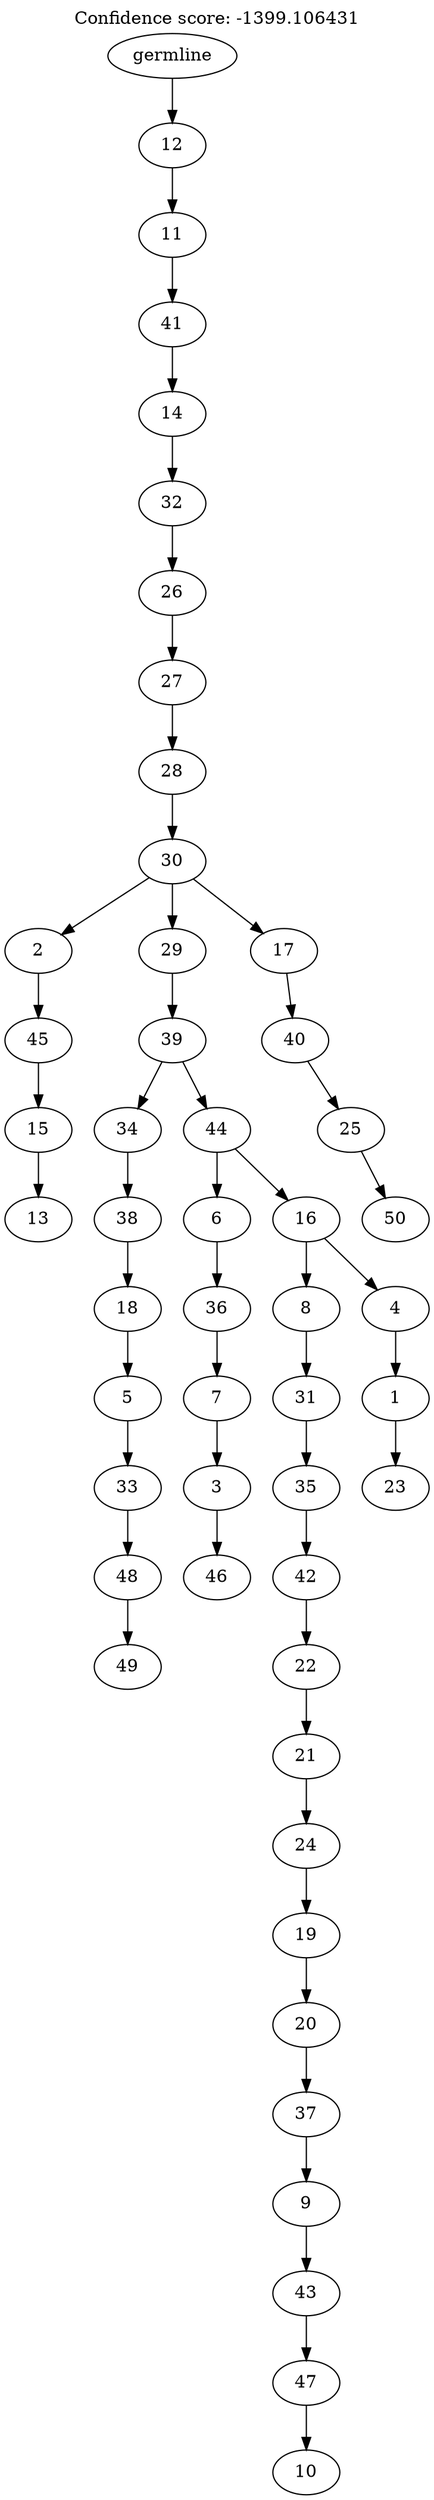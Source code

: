 digraph g {
	"49" -> "50";
	"50" [label="13"];
	"48" -> "49";
	"49" [label="15"];
	"47" -> "48";
	"48" [label="45"];
	"45" -> "46";
	"46" [label="49"];
	"44" -> "45";
	"45" [label="48"];
	"43" -> "44";
	"44" [label="33"];
	"42" -> "43";
	"43" [label="5"];
	"41" -> "42";
	"42" [label="18"];
	"40" -> "41";
	"41" [label="38"];
	"38" -> "39";
	"39" [label="46"];
	"37" -> "38";
	"38" [label="3"];
	"36" -> "37";
	"37" [label="7"];
	"35" -> "36";
	"36" [label="36"];
	"33" -> "34";
	"34" [label="10"];
	"32" -> "33";
	"33" [label="47"];
	"31" -> "32";
	"32" [label="43"];
	"30" -> "31";
	"31" [label="9"];
	"29" -> "30";
	"30" [label="37"];
	"28" -> "29";
	"29" [label="20"];
	"27" -> "28";
	"28" [label="19"];
	"26" -> "27";
	"27" [label="24"];
	"25" -> "26";
	"26" [label="21"];
	"24" -> "25";
	"25" [label="22"];
	"23" -> "24";
	"24" [label="42"];
	"22" -> "23";
	"23" [label="35"];
	"21" -> "22";
	"22" [label="31"];
	"19" -> "20";
	"20" [label="23"];
	"18" -> "19";
	"19" [label="1"];
	"17" -> "18";
	"18" [label="4"];
	"17" -> "21";
	"21" [label="8"];
	"16" -> "17";
	"17" [label="16"];
	"16" -> "35";
	"35" [label="6"];
	"15" -> "16";
	"16" [label="44"];
	"15" -> "40";
	"40" [label="34"];
	"14" -> "15";
	"15" [label="39"];
	"12" -> "13";
	"13" [label="50"];
	"11" -> "12";
	"12" [label="25"];
	"10" -> "11";
	"11" [label="40"];
	"9" -> "10";
	"10" [label="17"];
	"9" -> "14";
	"14" [label="29"];
	"9" -> "47";
	"47" [label="2"];
	"8" -> "9";
	"9" [label="30"];
	"7" -> "8";
	"8" [label="28"];
	"6" -> "7";
	"7" [label="27"];
	"5" -> "6";
	"6" [label="26"];
	"4" -> "5";
	"5" [label="32"];
	"3" -> "4";
	"4" [label="14"];
	"2" -> "3";
	"3" [label="41"];
	"1" -> "2";
	"2" [label="11"];
	"0" -> "1";
	"1" [label="12"];
	"0" [label="germline"];
	labelloc="t";
	label="Confidence score: -1399.106431";
}
